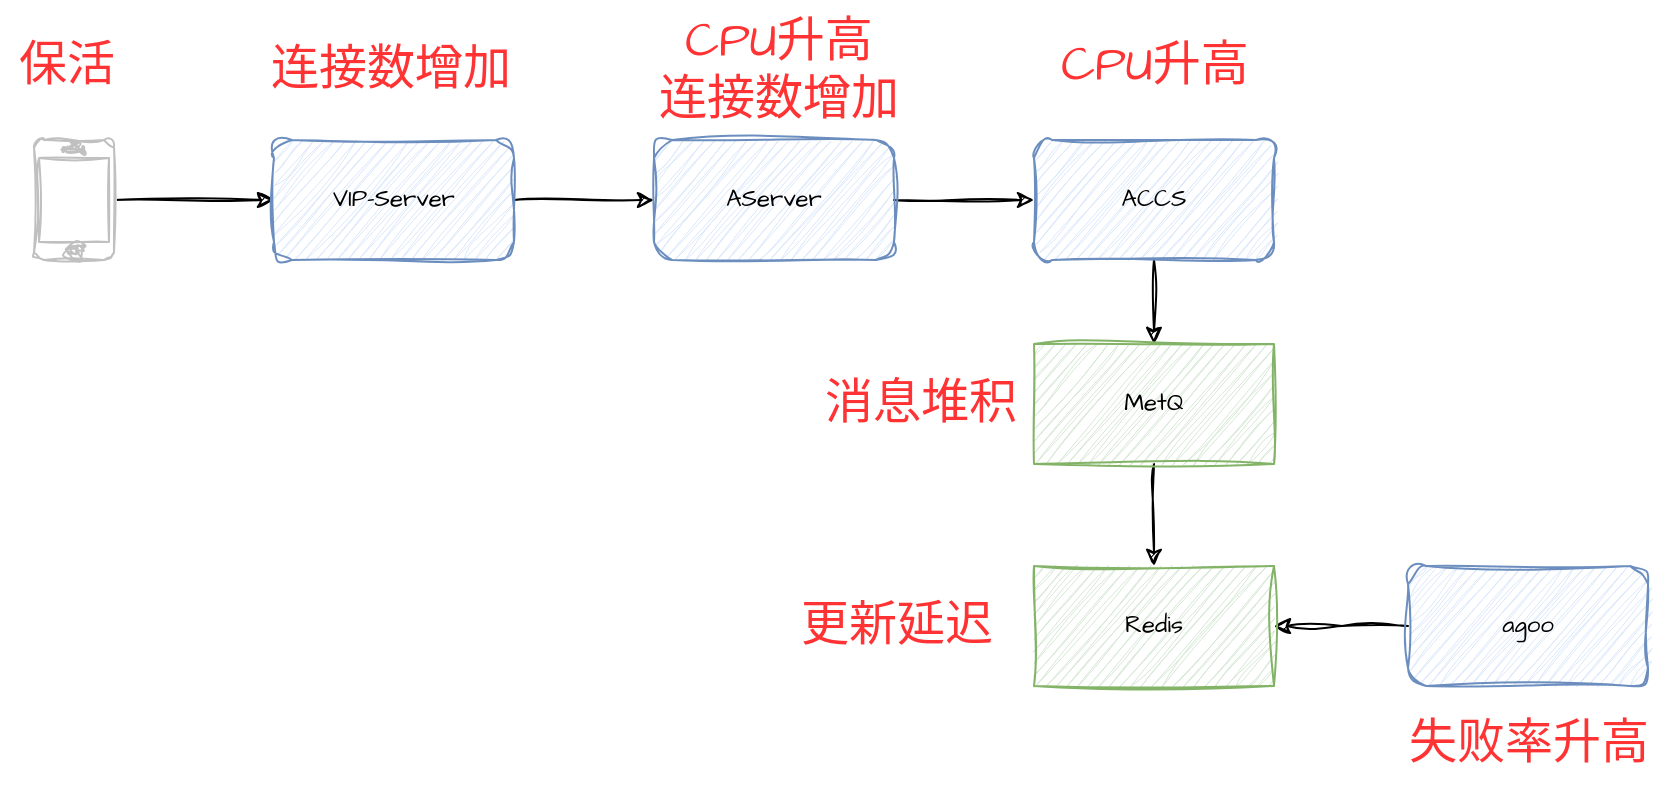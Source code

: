 <mxfile version="24.0.7" type="github">
  <diagram name="第 1 页" id="DNxZg5-Q0C210t_IVQpo">
    <mxGraphModel dx="2227" dy="585" grid="0" gridSize="10" guides="1" tooltips="1" connect="1" arrows="1" fold="1" page="0" pageScale="1" pageWidth="827" pageHeight="1169" math="0" shadow="0">
      <root>
        <mxCell id="0" />
        <mxCell id="1" parent="0" />
        <mxCell id="VVkoufgicKjcMzlBRYbh-6" value="" style="edgeStyle=orthogonalEdgeStyle;rounded=0;sketch=1;hachureGap=4;jiggle=2;curveFitting=1;orthogonalLoop=1;jettySize=auto;html=1;fontFamily=Architects Daughter;fontSource=https%3A%2F%2Ffonts.googleapis.com%2Fcss%3Ffamily%3DArchitects%2BDaughter;" parent="1" source="VVkoufgicKjcMzlBRYbh-1" target="VVkoufgicKjcMzlBRYbh-2" edge="1">
          <mxGeometry relative="1" as="geometry" />
        </mxCell>
        <mxCell id="VVkoufgicKjcMzlBRYbh-1" value="" style="html=1;verticalLabelPosition=bottom;labelBackgroundColor=none;verticalAlign=top;shadow=0;dashed=0;strokeWidth=1;shape=mxgraph.ios7.misc.iphone;strokeColor=#c0c0c0;sketch=1;hachureGap=4;jiggle=2;curveFitting=1;fontFamily=Architects Daughter;fontSource=https%3A%2F%2Ffonts.googleapis.com%2Fcss%3Ffamily%3DArchitects%2BDaughter;" parent="1" vertex="1">
          <mxGeometry x="-922" y="181" width="40" height="60" as="geometry" />
        </mxCell>
        <mxCell id="VVkoufgicKjcMzlBRYbh-7" value="" style="edgeStyle=orthogonalEdgeStyle;rounded=0;sketch=1;hachureGap=4;jiggle=2;curveFitting=1;orthogonalLoop=1;jettySize=auto;html=1;fontFamily=Architects Daughter;fontSource=https%3A%2F%2Ffonts.googleapis.com%2Fcss%3Ffamily%3DArchitects%2BDaughter;" parent="1" source="VVkoufgicKjcMzlBRYbh-2" target="VVkoufgicKjcMzlBRYbh-3" edge="1">
          <mxGeometry relative="1" as="geometry" />
        </mxCell>
        <mxCell id="VVkoufgicKjcMzlBRYbh-2" value="VIP-Server" style="rounded=1;whiteSpace=wrap;html=1;sketch=1;hachureGap=4;jiggle=2;curveFitting=1;fontFamily=Architects Daughter;fontSource=https%3A%2F%2Ffonts.googleapis.com%2Fcss%3Ffamily%3DArchitects%2BDaughter;labelBackgroundColor=none;fillColor=#dae8fc;strokeColor=#6c8ebf;" parent="1" vertex="1">
          <mxGeometry x="-802" y="181" width="120" height="60" as="geometry" />
        </mxCell>
        <mxCell id="VVkoufgicKjcMzlBRYbh-8" value="" style="edgeStyle=orthogonalEdgeStyle;rounded=0;sketch=1;hachureGap=4;jiggle=2;curveFitting=1;orthogonalLoop=1;jettySize=auto;html=1;fontFamily=Architects Daughter;fontSource=https%3A%2F%2Ffonts.googleapis.com%2Fcss%3Ffamily%3DArchitects%2BDaughter;" parent="1" source="VVkoufgicKjcMzlBRYbh-3" target="VVkoufgicKjcMzlBRYbh-4" edge="1">
          <mxGeometry relative="1" as="geometry" />
        </mxCell>
        <mxCell id="VVkoufgicKjcMzlBRYbh-3" value="AServer" style="rounded=1;whiteSpace=wrap;html=1;sketch=1;hachureGap=4;jiggle=2;curveFitting=1;fontFamily=Architects Daughter;fontSource=https%3A%2F%2Ffonts.googleapis.com%2Fcss%3Ffamily%3DArchitects%2BDaughter;labelBackgroundColor=none;fillColor=#dae8fc;strokeColor=#6c8ebf;" parent="1" vertex="1">
          <mxGeometry x="-612" y="181" width="120" height="60" as="geometry" />
        </mxCell>
        <mxCell id="VVkoufgicKjcMzlBRYbh-11" value="" style="edgeStyle=orthogonalEdgeStyle;rounded=0;sketch=1;hachureGap=4;jiggle=2;curveFitting=1;orthogonalLoop=1;jettySize=auto;html=1;fontFamily=Architects Daughter;fontSource=https%3A%2F%2Ffonts.googleapis.com%2Fcss%3Ffamily%3DArchitects%2BDaughter;" parent="1" source="VVkoufgicKjcMzlBRYbh-4" target="VVkoufgicKjcMzlBRYbh-10" edge="1">
          <mxGeometry relative="1" as="geometry" />
        </mxCell>
        <mxCell id="VVkoufgicKjcMzlBRYbh-4" value="ACCS" style="rounded=1;whiteSpace=wrap;html=1;sketch=1;hachureGap=4;jiggle=2;curveFitting=1;fontFamily=Architects Daughter;fontSource=https%3A%2F%2Ffonts.googleapis.com%2Fcss%3Ffamily%3DArchitects%2BDaughter;labelBackgroundColor=none;fillColor=#dae8fc;strokeColor=#6c8ebf;" parent="1" vertex="1">
          <mxGeometry x="-422" y="181" width="120" height="60" as="geometry" />
        </mxCell>
        <mxCell id="VVkoufgicKjcMzlBRYbh-9" value="" style="edgeStyle=orthogonalEdgeStyle;rounded=0;sketch=1;hachureGap=4;jiggle=2;curveFitting=1;orthogonalLoop=1;jettySize=auto;html=1;fontFamily=Architects Daughter;fontSource=https%3A%2F%2Ffonts.googleapis.com%2Fcss%3Ffamily%3DArchitects%2BDaughter;" parent="1" source="VVkoufgicKjcMzlBRYbh-5" edge="1">
          <mxGeometry relative="1" as="geometry">
            <mxPoint x="-302" y="424" as="targetPoint" />
          </mxGeometry>
        </mxCell>
        <mxCell id="VVkoufgicKjcMzlBRYbh-5" value="agoo" style="rounded=1;whiteSpace=wrap;html=1;sketch=1;hachureGap=4;jiggle=2;curveFitting=1;fontFamily=Architects Daughter;fontSource=https%3A%2F%2Ffonts.googleapis.com%2Fcss%3Ffamily%3DArchitects%2BDaughter;labelBackgroundColor=none;fillColor=#dae8fc;strokeColor=#6c8ebf;" parent="1" vertex="1">
          <mxGeometry x="-235" y="394" width="120" height="60" as="geometry" />
        </mxCell>
        <mxCell id="VVkoufgicKjcMzlBRYbh-13" value="" style="edgeStyle=orthogonalEdgeStyle;rounded=0;sketch=1;hachureGap=4;jiggle=2;curveFitting=1;orthogonalLoop=1;jettySize=auto;html=1;fontFamily=Architects Daughter;fontSource=https%3A%2F%2Ffonts.googleapis.com%2Fcss%3Ffamily%3DArchitects%2BDaughter;" parent="1" source="VVkoufgicKjcMzlBRYbh-10" target="VVkoufgicKjcMzlBRYbh-12" edge="1">
          <mxGeometry relative="1" as="geometry" />
        </mxCell>
        <mxCell id="VVkoufgicKjcMzlBRYbh-10" value="MetQ" style="rounded=0;whiteSpace=wrap;html=1;sketch=1;hachureGap=4;jiggle=2;curveFitting=1;fontFamily=Architects Daughter;fontSource=https%3A%2F%2Ffonts.googleapis.com%2Fcss%3Ffamily%3DArchitects%2BDaughter;fillColor=#d5e8d4;strokeColor=#82b366;" parent="1" vertex="1">
          <mxGeometry x="-422" y="283" width="120" height="60" as="geometry" />
        </mxCell>
        <mxCell id="VVkoufgicKjcMzlBRYbh-12" value="Redis" style="rounded=0;whiteSpace=wrap;html=1;sketch=1;hachureGap=4;jiggle=2;curveFitting=1;fontFamily=Architects Daughter;fontSource=https%3A%2F%2Ffonts.googleapis.com%2Fcss%3Ffamily%3DArchitects%2BDaughter;fillColor=#d5e8d4;strokeColor=#82b366;" parent="1" vertex="1">
          <mxGeometry x="-422" y="394" width="120" height="60" as="geometry" />
        </mxCell>
        <mxCell id="VVkoufgicKjcMzlBRYbh-14" value="&lt;font color=&quot;#ff3333&quot; style=&quot;font-size: 24px;&quot;&gt;连接数增加&lt;/font&gt;" style="text;html=1;align=center;verticalAlign=middle;resizable=0;points=[];autosize=1;strokeColor=none;fillColor=none;fontFamily=Architects Daughter;fontSource=https%3A%2F%2Ffonts.googleapis.com%2Fcss%3Ffamily%3DArchitects%2BDaughter;" parent="1" vertex="1">
          <mxGeometry x="-813" y="125" width="138" height="41" as="geometry" />
        </mxCell>
        <mxCell id="VVkoufgicKjcMzlBRYbh-15" value="&lt;font color=&quot;#ff3333&quot;&gt;&lt;span style=&quot;font-size: 24px;&quot;&gt;CPU升高&lt;/span&gt;&lt;/font&gt;&lt;div&gt;&lt;font color=&quot;#ff3333&quot;&gt;&lt;span style=&quot;font-size: 24px;&quot;&gt;连接数增加&lt;/span&gt;&lt;/font&gt;&lt;/div&gt;" style="text;html=1;align=center;verticalAlign=middle;resizable=0;points=[];autosize=1;strokeColor=none;fillColor=none;fontFamily=Architects Daughter;fontSource=https%3A%2F%2Ffonts.googleapis.com%2Fcss%3Ffamily%3DArchitects%2BDaughter;" parent="1" vertex="1">
          <mxGeometry x="-619" y="111" width="138" height="70" as="geometry" />
        </mxCell>
        <mxCell id="VVkoufgicKjcMzlBRYbh-16" value="&lt;font color=&quot;#ff3333&quot;&gt;&lt;span style=&quot;font-size: 24px;&quot;&gt;CPU升高&lt;/span&gt;&lt;/font&gt;" style="text;html=1;align=center;verticalAlign=middle;resizable=0;points=[];autosize=1;strokeColor=none;fillColor=none;fontFamily=Architects Daughter;fontSource=https%3A%2F%2Ffonts.googleapis.com%2Fcss%3Ffamily%3DArchitects%2BDaughter;" parent="1" vertex="1">
          <mxGeometry x="-418" y="123" width="112" height="41" as="geometry" />
        </mxCell>
        <mxCell id="VVkoufgicKjcMzlBRYbh-17" value="&lt;font color=&quot;#ff3333&quot;&gt;&lt;span style=&quot;font-size: 24px;&quot;&gt;消息堆积&lt;/span&gt;&lt;/font&gt;" style="text;html=1;align=center;verticalAlign=middle;resizable=0;points=[];autosize=1;strokeColor=none;fillColor=none;fontFamily=Architects Daughter;fontSource=https%3A%2F%2Ffonts.googleapis.com%2Fcss%3Ffamily%3DArchitects%2BDaughter;" parent="1" vertex="1">
          <mxGeometry x="-536" y="292.5" width="114" height="41" as="geometry" />
        </mxCell>
        <mxCell id="VVkoufgicKjcMzlBRYbh-19" value="&lt;font color=&quot;#ff3333&quot;&gt;&lt;span style=&quot;font-size: 24px;&quot;&gt;更新延迟&lt;/span&gt;&lt;/font&gt;" style="text;html=1;align=center;verticalAlign=middle;resizable=0;points=[];autosize=1;strokeColor=none;fillColor=none;fontFamily=Architects Daughter;fontSource=https%3A%2F%2Ffonts.googleapis.com%2Fcss%3Ffamily%3DArchitects%2BDaughter;" parent="1" vertex="1">
          <mxGeometry x="-548" y="403.5" width="114" height="41" as="geometry" />
        </mxCell>
        <mxCell id="VVkoufgicKjcMzlBRYbh-20" value="&lt;font color=&quot;#ff3333&quot;&gt;&lt;span style=&quot;font-size: 24px;&quot;&gt;失败率升高&lt;/span&gt;&lt;/font&gt;" style="text;html=1;align=center;verticalAlign=middle;resizable=0;points=[];autosize=1;strokeColor=none;fillColor=none;fontFamily=Architects Daughter;fontSource=https%3A%2F%2Ffonts.googleapis.com%2Fcss%3Ffamily%3DArchitects%2BDaughter;" parent="1" vertex="1">
          <mxGeometry x="-244" y="462" width="138" height="41" as="geometry" />
        </mxCell>
        <mxCell id="VVkoufgicKjcMzlBRYbh-22" value="&lt;font color=&quot;#ff3333&quot; style=&quot;font-size: 24px;&quot;&gt;保活&lt;/font&gt;" style="text;html=1;align=center;verticalAlign=middle;resizable=0;points=[];autosize=1;strokeColor=none;fillColor=none;fontFamily=Architects Daughter;fontSource=https%3A%2F%2Ffonts.googleapis.com%2Fcss%3Ffamily%3DArchitects%2BDaughter;" parent="1" vertex="1">
          <mxGeometry x="-939" y="123" width="66" height="41" as="geometry" />
        </mxCell>
      </root>
    </mxGraphModel>
  </diagram>
</mxfile>
